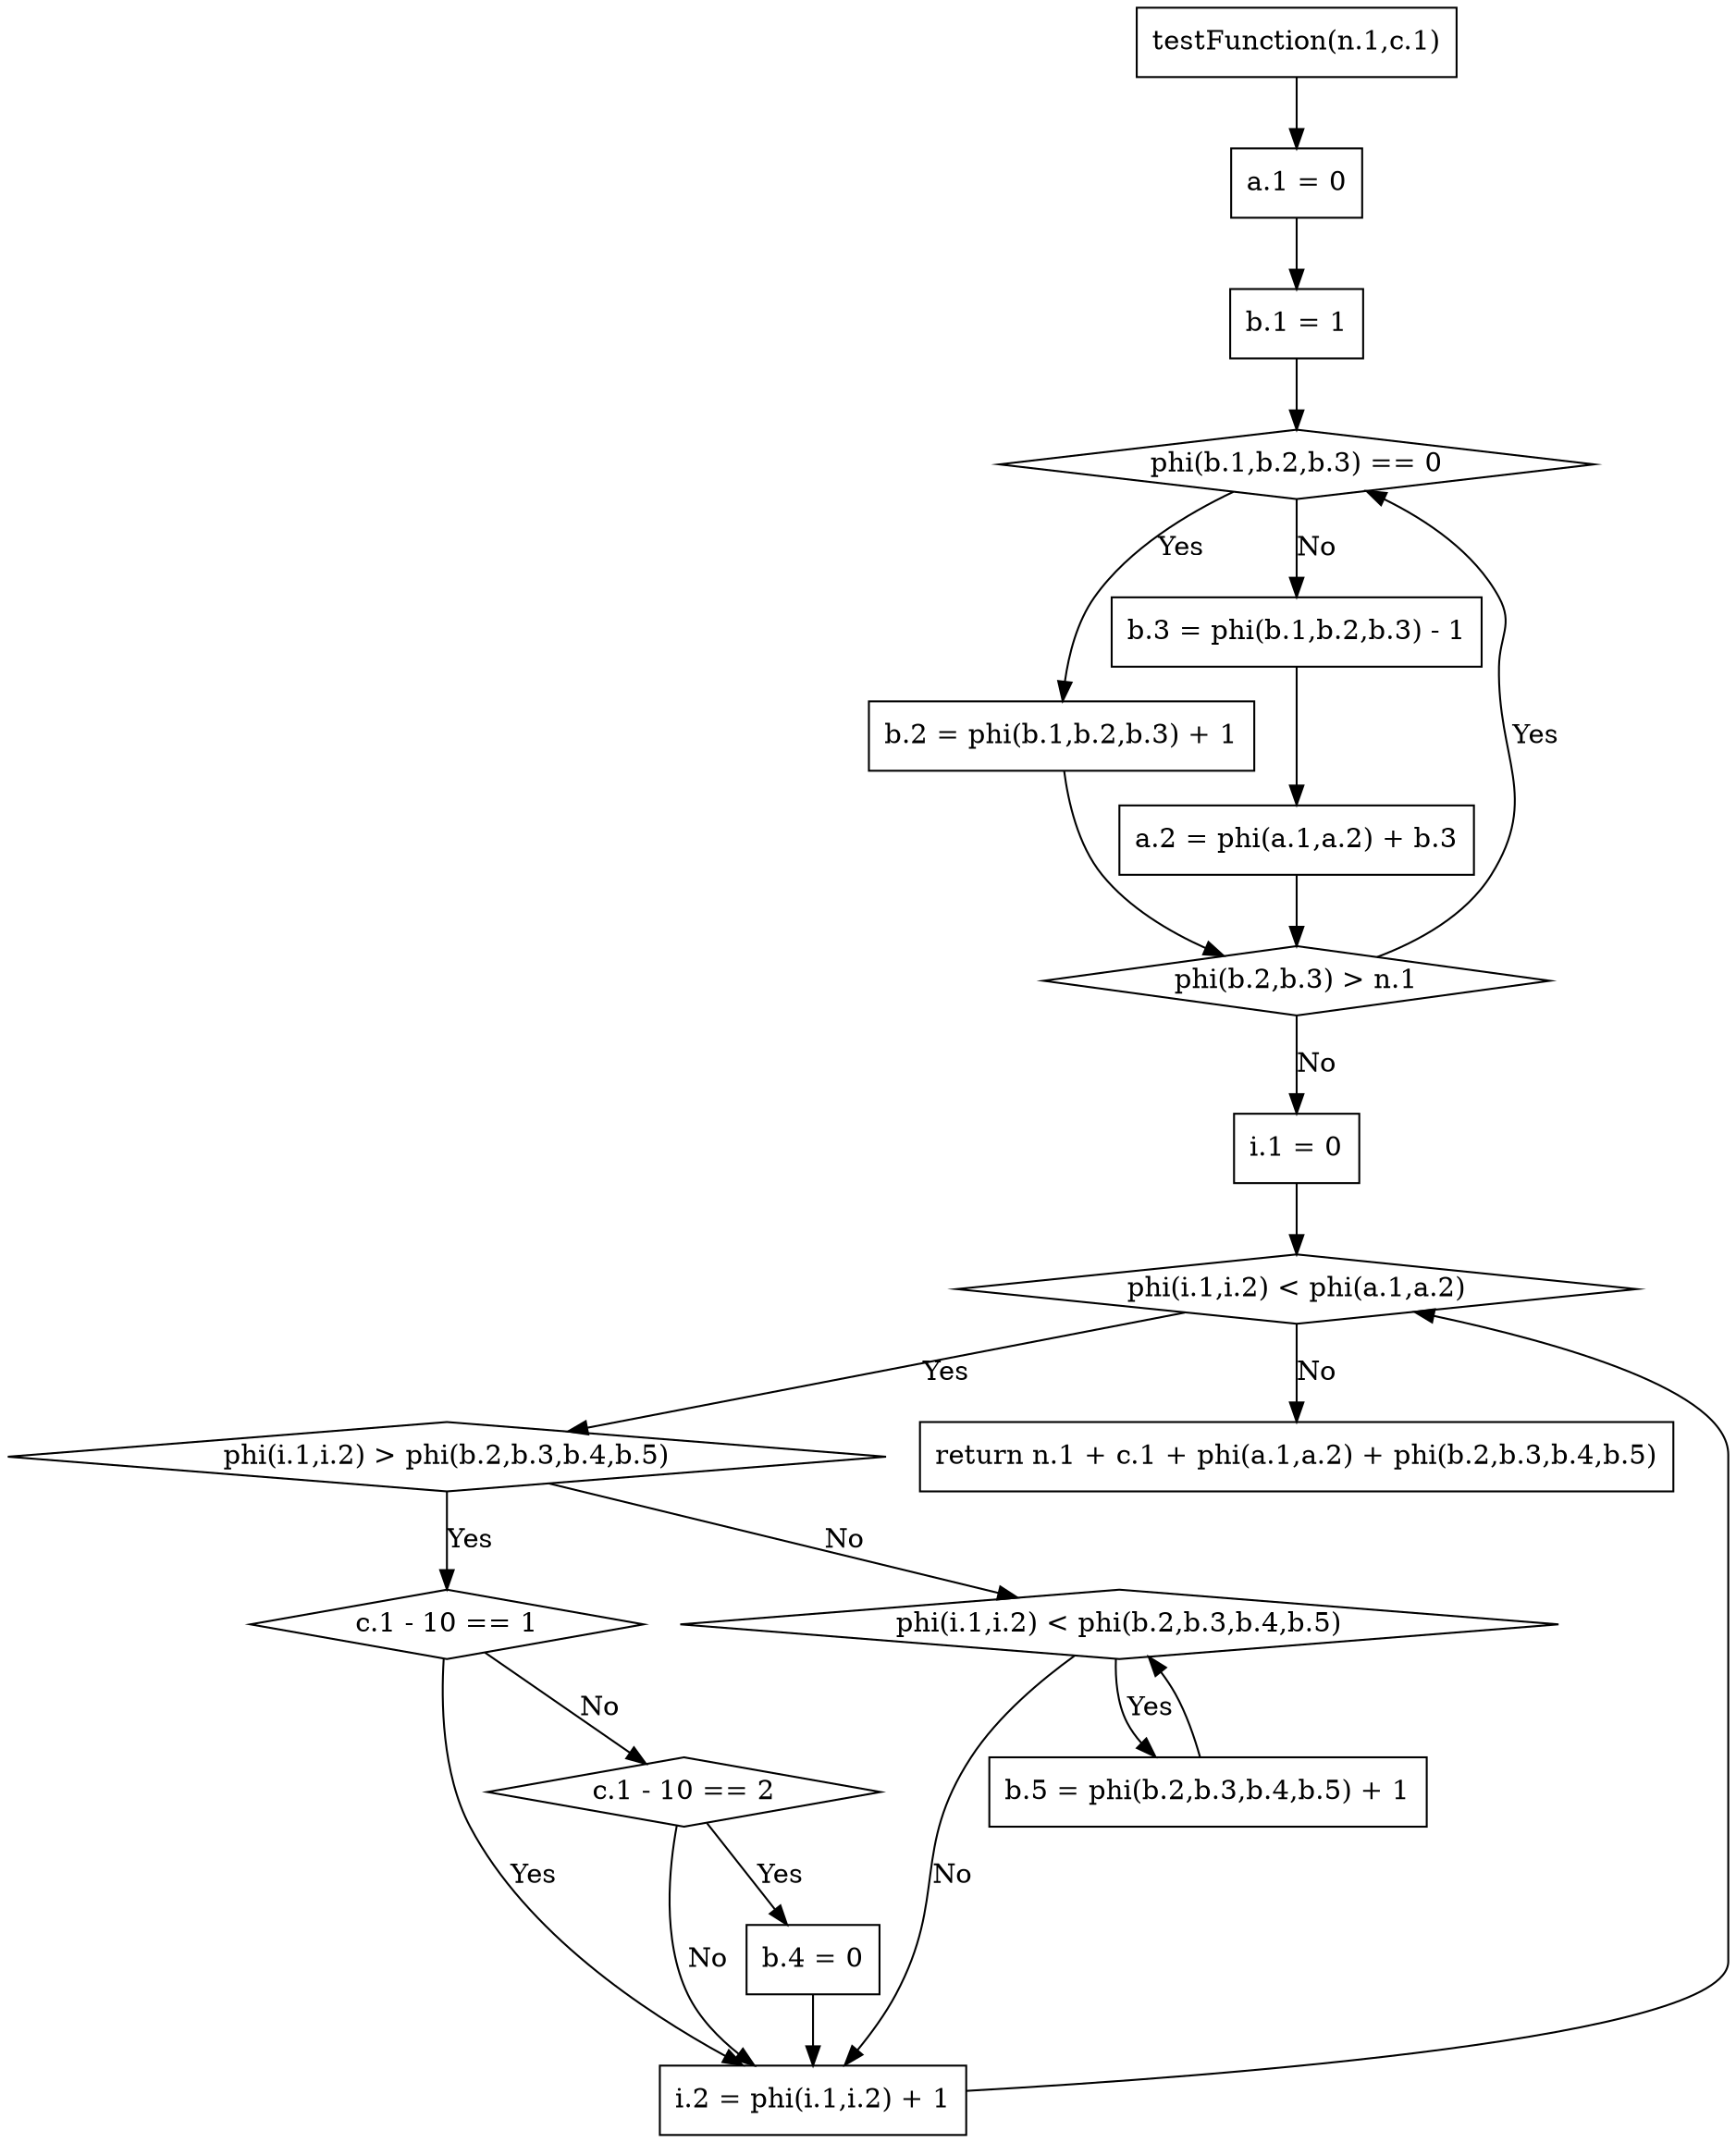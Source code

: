 digraph "gr" {
"1" ["label"="testFunction(n.1,c.1)","shape"="box"]
"2" ["label"="a.1 = 0","shape"="box"]
"3" ["label"="b.1 = 1","shape"="box"]
"4" ["label"="phi(b.1,b.2,b.3) == 0","shape"="diamond"]
"5" ["label"="b.2 = phi(b.1,b.2,b.3) + 1","shape"="box"]
"6" ["label"="b.3 = phi(b.1,b.2,b.3) - 1","shape"="box"]
"7" ["label"="a.2 = phi(a.1,a.2) + b.3","shape"="box"]
"8" ["label"="phi(b.2,b.3) > n.1","shape"="diamond"]
"9" ["label"="i.1 = 0","shape"="box"]
"10" ["label"="phi(i.1,i.2) < phi(a.1,a.2)","shape"="diamond"]
"11" ["label"="i.2 = phi(i.1,i.2) + 1","shape"="box"]
"12" ["label"="phi(i.1,i.2) > phi(b.2,b.3,b.4,b.5)","shape"="diamond"]
"13" ["label"="c.1 - 10 == 1","shape"="diamond"]
"14" ["label"="c.1 - 10 == 2","shape"="diamond"]
"15" ["label"="b.4 = 0","shape"="box"]
"16" ["label"="phi(i.1,i.2) < phi(b.2,b.3,b.4,b.5)","shape"="diamond"]
"17" ["label"="b.5 = phi(b.2,b.3,b.4,b.5) + 1","shape"="box"]
"18" ["label"="return n.1 + c.1 + phi(a.1,a.2) + phi(b.2,b.3,b.4,b.5)","shape"="box"]
"1" -> "2" ["label"=""]
"2" -> "3" ["label"=""]
"3" -> "4" ["label"=""]
"4" -> "5" ["label"="Yes"]
"4" -> "6" ["label"="No"]
"5" -> "8" ["label"=""]
"6" -> "7" ["label"=""]
"7" -> "8" ["label"=""]
"8" -> "4" ["label"="Yes"]
"8" -> "9" ["label"="No"]
"9" -> "10" ["label"=""]
"10" -> "12" ["label"="Yes"]
"10" -> "18" ["label"="No"]
"11" -> "10" ["label"=""]
"12" -> "13" ["label"="Yes"]
"12" -> "16" ["label"="No"]
"13" -> "11" ["label"="Yes"]
"13" -> "14" ["label"="No"]
"14" -> "15" ["label"="Yes"]
"14" -> "11" ["label"="No"]
"15" -> "11" ["label"=""]
"16" -> "17" ["label"="Yes"]
"16" -> "11" ["label"="No"]
"17" -> "16" ["label"=""]
}
